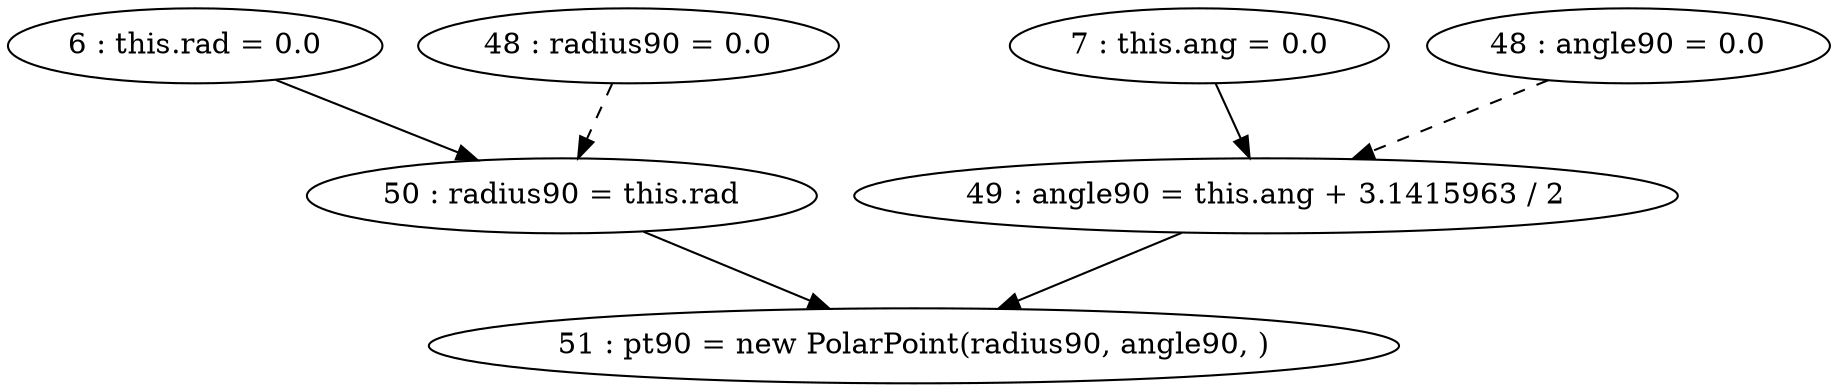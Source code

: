 digraph G {
"6 : this.rad = 0.0"
"6 : this.rad = 0.0" -> "50 : radius90 = this.rad"
"7 : this.ang = 0.0"
"7 : this.ang = 0.0" -> "49 : angle90 = this.ang + 3.1415963 / 2"
"48 : angle90 = 0.0"
"48 : angle90 = 0.0" -> "49 : angle90 = this.ang + 3.1415963 / 2" [style=dashed]
"48 : radius90 = 0.0"
"48 : radius90 = 0.0" -> "50 : radius90 = this.rad" [style=dashed]
"49 : angle90 = this.ang + 3.1415963 / 2"
"49 : angle90 = this.ang + 3.1415963 / 2" -> "51 : pt90 = new PolarPoint(radius90, angle90, )"
"50 : radius90 = this.rad"
"50 : radius90 = this.rad" -> "51 : pt90 = new PolarPoint(radius90, angle90, )"
"51 : pt90 = new PolarPoint(radius90, angle90, )"
}
